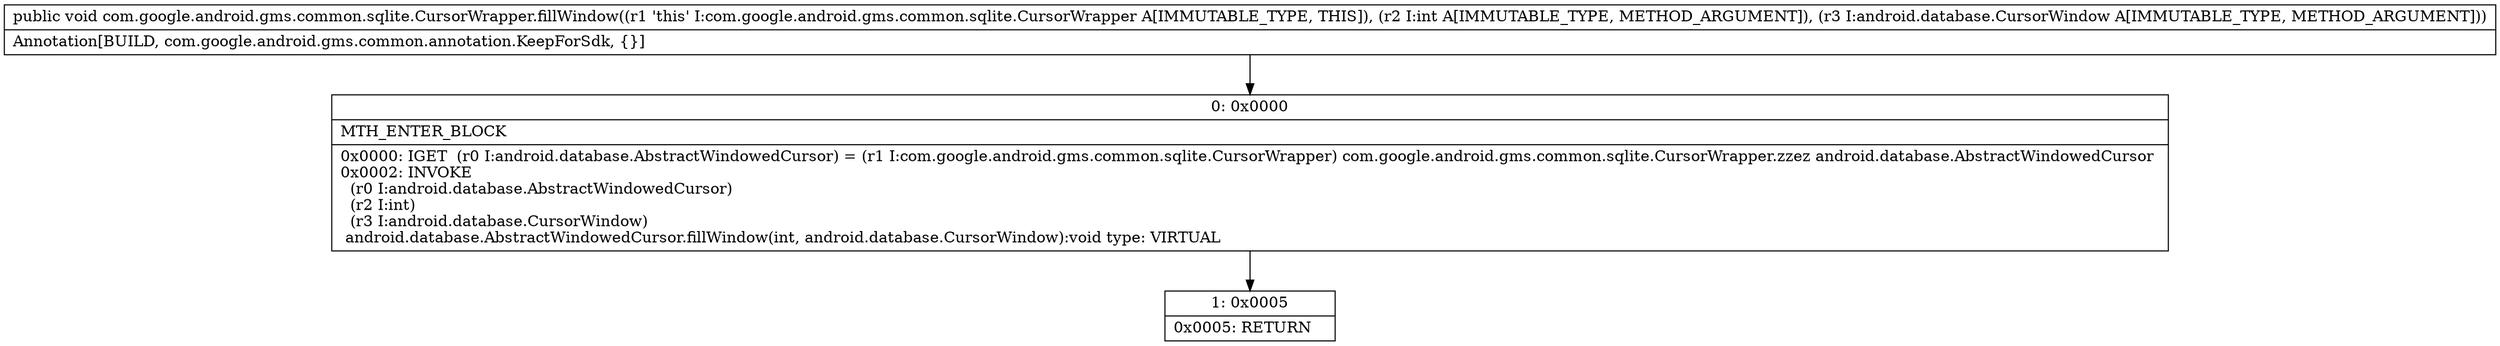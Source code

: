 digraph "CFG forcom.google.android.gms.common.sqlite.CursorWrapper.fillWindow(ILandroid\/database\/CursorWindow;)V" {
Node_0 [shape=record,label="{0\:\ 0x0000|MTH_ENTER_BLOCK\l|0x0000: IGET  (r0 I:android.database.AbstractWindowedCursor) = (r1 I:com.google.android.gms.common.sqlite.CursorWrapper) com.google.android.gms.common.sqlite.CursorWrapper.zzez android.database.AbstractWindowedCursor \l0x0002: INVOKE  \l  (r0 I:android.database.AbstractWindowedCursor)\l  (r2 I:int)\l  (r3 I:android.database.CursorWindow)\l android.database.AbstractWindowedCursor.fillWindow(int, android.database.CursorWindow):void type: VIRTUAL \l}"];
Node_1 [shape=record,label="{1\:\ 0x0005|0x0005: RETURN   \l}"];
MethodNode[shape=record,label="{public void com.google.android.gms.common.sqlite.CursorWrapper.fillWindow((r1 'this' I:com.google.android.gms.common.sqlite.CursorWrapper A[IMMUTABLE_TYPE, THIS]), (r2 I:int A[IMMUTABLE_TYPE, METHOD_ARGUMENT]), (r3 I:android.database.CursorWindow A[IMMUTABLE_TYPE, METHOD_ARGUMENT]))  | Annotation[BUILD, com.google.android.gms.common.annotation.KeepForSdk, \{\}]\l}"];
MethodNode -> Node_0;
Node_0 -> Node_1;
}

